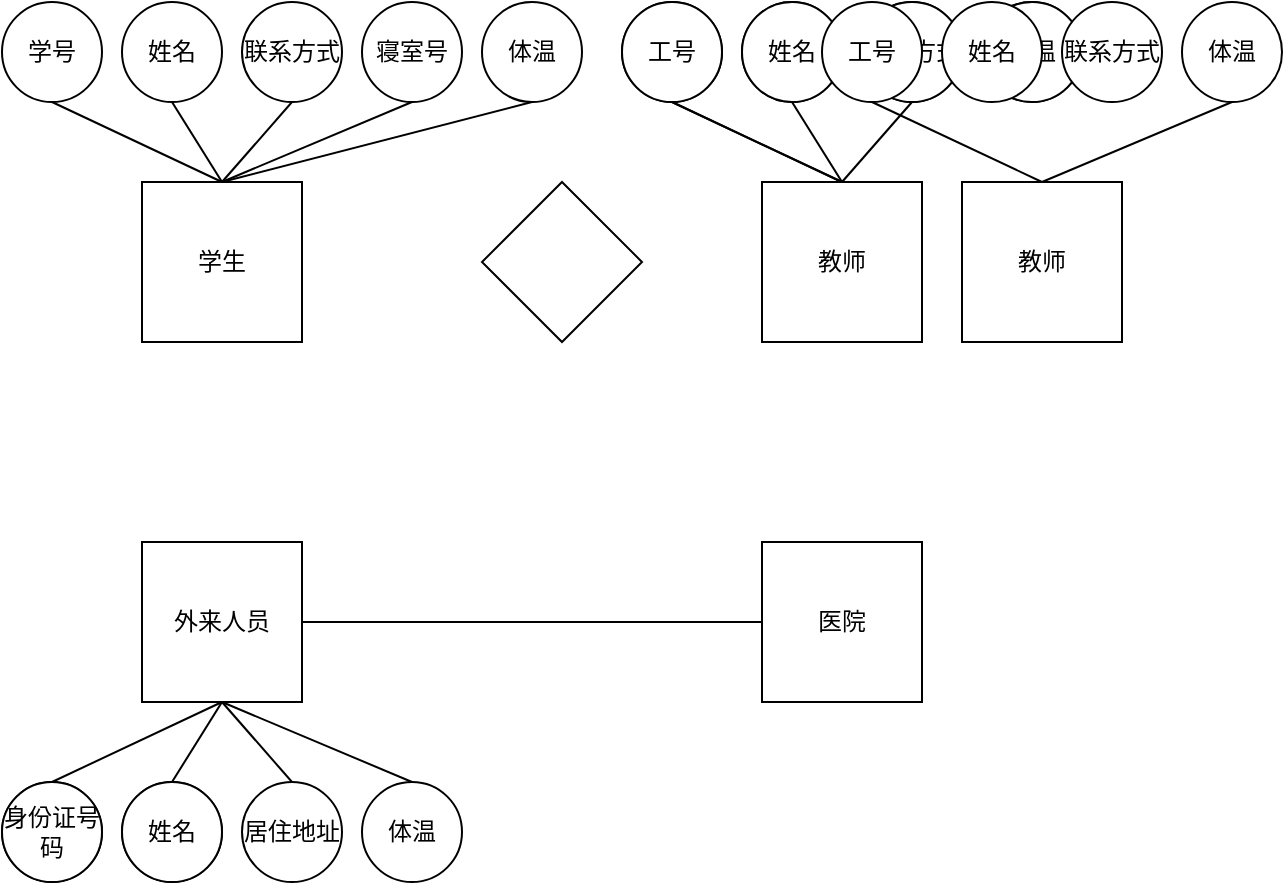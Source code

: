 <mxfile version="13.9.2" type="github">
  <diagram id="KCO1H4rR9zwA9Dpc1VqZ" name="第 1 页">
    <mxGraphModel dx="1038" dy="548" grid="1" gridSize="10" guides="1" tooltips="1" connect="1" arrows="1" fold="1" page="1" pageScale="1" pageWidth="827" pageHeight="1169" math="0" shadow="0">
      <root>
        <mxCell id="0" />
        <mxCell id="1" parent="0" />
        <mxCell id="b61sdNrOb1ijLtI7mMx8-1" value="学生" style="whiteSpace=wrap;html=1;aspect=fixed;" parent="1" vertex="1">
          <mxGeometry x="80" y="120" width="80" height="80" as="geometry" />
        </mxCell>
        <mxCell id="b61sdNrOb1ijLtI7mMx8-2" value="教师" style="whiteSpace=wrap;html=1;aspect=fixed;" parent="1" vertex="1">
          <mxGeometry x="390" y="120" width="80" height="80" as="geometry" />
        </mxCell>
        <mxCell id="b61sdNrOb1ijLtI7mMx8-3" value="医院" style="whiteSpace=wrap;html=1;aspect=fixed;" parent="1" vertex="1">
          <mxGeometry x="390" y="300" width="80" height="80" as="geometry" />
        </mxCell>
        <mxCell id="EA4FkvidBsZfzn7JInIC-3" style="edgeStyle=none;rounded=0;orthogonalLoop=1;jettySize=auto;html=1;exitX=1;exitY=0.5;exitDx=0;exitDy=0;entryX=0;entryY=0.5;entryDx=0;entryDy=0;endArrow=none;endFill=0;" parent="1" source="b61sdNrOb1ijLtI7mMx8-4" target="b61sdNrOb1ijLtI7mMx8-3" edge="1">
          <mxGeometry relative="1" as="geometry" />
        </mxCell>
        <mxCell id="b61sdNrOb1ijLtI7mMx8-4" value="外来人员" style="whiteSpace=wrap;html=1;aspect=fixed;" parent="1" vertex="1">
          <mxGeometry x="80" y="300" width="80" height="80" as="geometry" />
        </mxCell>
        <mxCell id="7qtBf7vwf03u_CjeDu0E-7" style="edgeStyle=none;rounded=0;orthogonalLoop=1;jettySize=auto;html=1;exitX=0.5;exitY=1;exitDx=0;exitDy=0;entryX=0.5;entryY=0;entryDx=0;entryDy=0;endArrow=none;endFill=0;" parent="1" source="7qtBf7vwf03u_CjeDu0E-1" target="b61sdNrOb1ijLtI7mMx8-1" edge="1">
          <mxGeometry relative="1" as="geometry" />
        </mxCell>
        <mxCell id="7qtBf7vwf03u_CjeDu0E-1" value="姓名" style="ellipse;whiteSpace=wrap;html=1;aspect=fixed;" parent="1" vertex="1">
          <mxGeometry x="70" y="30" width="50" height="50" as="geometry" />
        </mxCell>
        <mxCell id="7qtBf7vwf03u_CjeDu0E-6" style="rounded=0;orthogonalLoop=1;jettySize=auto;html=1;exitX=0.5;exitY=1;exitDx=0;exitDy=0;entryX=0.5;entryY=0;entryDx=0;entryDy=0;endArrow=none;endFill=0;" parent="1" source="7qtBf7vwf03u_CjeDu0E-2" target="b61sdNrOb1ijLtI7mMx8-1" edge="1">
          <mxGeometry relative="1" as="geometry" />
        </mxCell>
        <mxCell id="7qtBf7vwf03u_CjeDu0E-2" value="学号" style="ellipse;whiteSpace=wrap;html=1;aspect=fixed;" parent="1" vertex="1">
          <mxGeometry x="10" y="30" width="50" height="50" as="geometry" />
        </mxCell>
        <mxCell id="7qtBf7vwf03u_CjeDu0E-8" style="edgeStyle=none;rounded=0;orthogonalLoop=1;jettySize=auto;html=1;exitX=0.5;exitY=1;exitDx=0;exitDy=0;endArrow=none;endFill=0;" parent="1" source="7qtBf7vwf03u_CjeDu0E-3" edge="1">
          <mxGeometry relative="1" as="geometry">
            <mxPoint x="120" y="120" as="targetPoint" />
          </mxGeometry>
        </mxCell>
        <mxCell id="7qtBf7vwf03u_CjeDu0E-3" value="联系方式" style="ellipse;whiteSpace=wrap;html=1;aspect=fixed;" parent="1" vertex="1">
          <mxGeometry x="130" y="30" width="50" height="50" as="geometry" />
        </mxCell>
        <mxCell id="7qtBf7vwf03u_CjeDu0E-9" style="edgeStyle=none;rounded=0;orthogonalLoop=1;jettySize=auto;html=1;exitX=0.5;exitY=1;exitDx=0;exitDy=0;endArrow=none;endFill=0;" parent="1" source="7qtBf7vwf03u_CjeDu0E-4" edge="1">
          <mxGeometry relative="1" as="geometry">
            <mxPoint x="120" y="120" as="targetPoint" />
          </mxGeometry>
        </mxCell>
        <mxCell id="7qtBf7vwf03u_CjeDu0E-4" value="寝室号" style="ellipse;whiteSpace=wrap;html=1;aspect=fixed;" parent="1" vertex="1">
          <mxGeometry x="190" y="30" width="50" height="50" as="geometry" />
        </mxCell>
        <mxCell id="7qtBf7vwf03u_CjeDu0E-10" style="edgeStyle=none;rounded=0;orthogonalLoop=1;jettySize=auto;html=1;exitX=0.5;exitY=1;exitDx=0;exitDy=0;entryX=0.5;entryY=0;entryDx=0;entryDy=0;endArrow=none;endFill=0;" parent="1" source="7qtBf7vwf03u_CjeDu0E-5" target="b61sdNrOb1ijLtI7mMx8-1" edge="1">
          <mxGeometry relative="1" as="geometry" />
        </mxCell>
        <mxCell id="7qtBf7vwf03u_CjeDu0E-5" value="体温" style="ellipse;whiteSpace=wrap;html=1;aspect=fixed;" parent="1" vertex="1">
          <mxGeometry x="250" y="30" width="50" height="50" as="geometry" />
        </mxCell>
        <mxCell id="unYZL8rSU1h0fPBsATKe-5" style="rounded=0;orthogonalLoop=1;jettySize=auto;html=1;exitX=0.5;exitY=1;exitDx=0;exitDy=0;entryX=0.5;entryY=0;entryDx=0;entryDy=0;endArrow=none;endFill=0;" parent="1" source="unYZL8rSU1h0fPBsATKe-1" target="b61sdNrOb1ijLtI7mMx8-2" edge="1">
          <mxGeometry relative="1" as="geometry" />
        </mxCell>
        <mxCell id="unYZL8rSU1h0fPBsATKe-1" value="工号" style="ellipse;whiteSpace=wrap;html=1;aspect=fixed;" parent="1" vertex="1">
          <mxGeometry x="320" y="30" width="50" height="50" as="geometry" />
        </mxCell>
        <mxCell id="unYZL8rSU1h0fPBsATKe-6" style="edgeStyle=none;rounded=0;orthogonalLoop=1;jettySize=auto;html=1;exitX=0.5;exitY=1;exitDx=0;exitDy=0;endArrow=none;endFill=0;" parent="1" source="unYZL8rSU1h0fPBsATKe-2" edge="1">
          <mxGeometry relative="1" as="geometry">
            <mxPoint x="430" y="120" as="targetPoint" />
          </mxGeometry>
        </mxCell>
        <mxCell id="unYZL8rSU1h0fPBsATKe-2" value="姓名" style="ellipse;whiteSpace=wrap;html=1;aspect=fixed;" parent="1" vertex="1">
          <mxGeometry x="380" y="30" width="50" height="50" as="geometry" />
        </mxCell>
        <mxCell id="unYZL8rSU1h0fPBsATKe-7" style="edgeStyle=none;rounded=0;orthogonalLoop=1;jettySize=auto;html=1;exitX=0.5;exitY=1;exitDx=0;exitDy=0;endArrow=none;endFill=0;" parent="1" source="unYZL8rSU1h0fPBsATKe-3" edge="1">
          <mxGeometry relative="1" as="geometry">
            <mxPoint x="430" y="120" as="targetPoint" />
          </mxGeometry>
        </mxCell>
        <mxCell id="unYZL8rSU1h0fPBsATKe-3" value="联系方式" style="ellipse;whiteSpace=wrap;html=1;aspect=fixed;" parent="1" vertex="1">
          <mxGeometry x="440" y="30" width="50" height="50" as="geometry" />
        </mxCell>
        <mxCell id="unYZL8rSU1h0fPBsATKe-8" style="edgeStyle=none;rounded=0;orthogonalLoop=1;jettySize=auto;html=1;exitX=0.5;exitY=1;exitDx=0;exitDy=0;endArrow=none;endFill=0;" parent="1" edge="1">
          <mxGeometry relative="1" as="geometry">
            <mxPoint x="530" y="120" as="targetPoint" />
            <mxPoint x="625" y="80" as="sourcePoint" />
          </mxGeometry>
        </mxCell>
        <mxCell id="unYZL8rSU1h0fPBsATKe-4" value="体温" style="ellipse;whiteSpace=wrap;html=1;aspect=fixed;" parent="1" vertex="1">
          <mxGeometry x="500" y="30" width="50" height="50" as="geometry" />
        </mxCell>
        <mxCell id="unYZL8rSU1h0fPBsATKe-9" value="身份证号码" style="ellipse;whiteSpace=wrap;html=1;aspect=fixed;" parent="1" vertex="1">
          <mxGeometry x="10" y="420" width="50" height="50" as="geometry" />
        </mxCell>
        <mxCell id="unYZL8rSU1h0fPBsATKe-10" value="姓名" style="ellipse;whiteSpace=wrap;html=1;aspect=fixed;" parent="1" vertex="1">
          <mxGeometry x="70" y="420" width="50" height="50" as="geometry" />
        </mxCell>
        <mxCell id="TvAXjNbtjJ89C0bE3LQs-5" style="edgeStyle=none;rounded=0;orthogonalLoop=1;jettySize=auto;html=1;exitX=0.5;exitY=0;exitDx=0;exitDy=0;endArrow=none;endFill=0;" parent="1" source="unYZL8rSU1h0fPBsATKe-11" edge="1">
          <mxGeometry relative="1" as="geometry">
            <mxPoint x="120" y="380" as="targetPoint" />
          </mxGeometry>
        </mxCell>
        <mxCell id="unYZL8rSU1h0fPBsATKe-11" value="居住地址" style="ellipse;whiteSpace=wrap;html=1;aspect=fixed;" parent="1" vertex="1">
          <mxGeometry x="130" y="420" width="50" height="50" as="geometry" />
        </mxCell>
        <mxCell id="EA4FkvidBsZfzn7JInIC-1" style="rounded=0;orthogonalLoop=1;jettySize=auto;html=1;exitX=0.5;exitY=0;exitDx=0;exitDy=0;endArrow=none;endFill=0;" parent="1" source="unYZL8rSU1h0fPBsATKe-12" edge="1">
          <mxGeometry relative="1" as="geometry">
            <mxPoint x="120" y="380" as="targetPoint" />
          </mxGeometry>
        </mxCell>
        <mxCell id="unYZL8rSU1h0fPBsATKe-12" value="体温" style="ellipse;whiteSpace=wrap;html=1;aspect=fixed;" parent="1" vertex="1">
          <mxGeometry x="190" y="420" width="50" height="50" as="geometry" />
        </mxCell>
        <mxCell id="TvAXjNbtjJ89C0bE3LQs-3" style="rounded=0;orthogonalLoop=1;jettySize=auto;html=1;exitX=0.5;exitY=0;exitDx=0;exitDy=0;entryX=0.5;entryY=1;entryDx=0;entryDy=0;endArrow=none;endFill=0;" parent="1" source="TvAXjNbtjJ89C0bE3LQs-1" target="b61sdNrOb1ijLtI7mMx8-4" edge="1">
          <mxGeometry relative="1" as="geometry" />
        </mxCell>
        <mxCell id="TvAXjNbtjJ89C0bE3LQs-1" value="身份证号码" style="ellipse;whiteSpace=wrap;html=1;aspect=fixed;" parent="1" vertex="1">
          <mxGeometry x="10" y="420" width="50" height="50" as="geometry" />
        </mxCell>
        <mxCell id="TvAXjNbtjJ89C0bE3LQs-4" style="edgeStyle=none;rounded=0;orthogonalLoop=1;jettySize=auto;html=1;exitX=0.5;exitY=0;exitDx=0;exitDy=0;endArrow=none;endFill=0;" parent="1" source="TvAXjNbtjJ89C0bE3LQs-2" edge="1">
          <mxGeometry relative="1" as="geometry">
            <mxPoint x="120" y="380" as="targetPoint" />
          </mxGeometry>
        </mxCell>
        <mxCell id="TvAXjNbtjJ89C0bE3LQs-2" value="姓名" style="ellipse;whiteSpace=wrap;html=1;aspect=fixed;" parent="1" vertex="1">
          <mxGeometry x="70" y="420" width="50" height="50" as="geometry" />
        </mxCell>
        <mxCell id="7R-bzzH2TMS4uU3eO5y1-1" value="" style="rhombus;whiteSpace=wrap;html=1;" vertex="1" parent="1">
          <mxGeometry x="250" y="120" width="80" height="80" as="geometry" />
        </mxCell>
        <mxCell id="7R-bzzH2TMS4uU3eO5y1-2" value="教师" style="whiteSpace=wrap;html=1;aspect=fixed;" vertex="1" parent="1">
          <mxGeometry x="390" y="120" width="80" height="80" as="geometry" />
        </mxCell>
        <mxCell id="7R-bzzH2TMS4uU3eO5y1-3" value="体温" style="ellipse;whiteSpace=wrap;html=1;aspect=fixed;" vertex="1" parent="1">
          <mxGeometry x="500" y="30" width="50" height="50" as="geometry" />
        </mxCell>
        <mxCell id="7R-bzzH2TMS4uU3eO5y1-4" value="联系方式" style="ellipse;whiteSpace=wrap;html=1;aspect=fixed;" vertex="1" parent="1">
          <mxGeometry x="440" y="30" width="50" height="50" as="geometry" />
        </mxCell>
        <mxCell id="7R-bzzH2TMS4uU3eO5y1-5" value="姓名" style="ellipse;whiteSpace=wrap;html=1;aspect=fixed;" vertex="1" parent="1">
          <mxGeometry x="380" y="30" width="50" height="50" as="geometry" />
        </mxCell>
        <mxCell id="7R-bzzH2TMS4uU3eO5y1-6" value="工号" style="ellipse;whiteSpace=wrap;html=1;aspect=fixed;" vertex="1" parent="1">
          <mxGeometry x="320" y="30" width="50" height="50" as="geometry" />
        </mxCell>
        <mxCell id="7R-bzzH2TMS4uU3eO5y1-7" style="rounded=0;orthogonalLoop=1;jettySize=auto;html=1;exitX=0.5;exitY=1;exitDx=0;exitDy=0;entryX=0.5;entryY=0;entryDx=0;entryDy=0;endArrow=none;endFill=0;" edge="1" source="7R-bzzH2TMS4uU3eO5y1-6" target="7R-bzzH2TMS4uU3eO5y1-2" parent="1">
          <mxGeometry relative="1" as="geometry" />
        </mxCell>
        <mxCell id="7R-bzzH2TMS4uU3eO5y1-8" value="教师" style="whiteSpace=wrap;html=1;aspect=fixed;" vertex="1" parent="1">
          <mxGeometry x="490" y="120" width="80" height="80" as="geometry" />
        </mxCell>
        <mxCell id="7R-bzzH2TMS4uU3eO5y1-9" value="体温" style="ellipse;whiteSpace=wrap;html=1;aspect=fixed;" vertex="1" parent="1">
          <mxGeometry x="600" y="30" width="50" height="50" as="geometry" />
        </mxCell>
        <mxCell id="7R-bzzH2TMS4uU3eO5y1-10" value="联系方式" style="ellipse;whiteSpace=wrap;html=1;aspect=fixed;" vertex="1" parent="1">
          <mxGeometry x="540" y="30" width="50" height="50" as="geometry" />
        </mxCell>
        <mxCell id="7R-bzzH2TMS4uU3eO5y1-11" value="姓名" style="ellipse;whiteSpace=wrap;html=1;aspect=fixed;" vertex="1" parent="1">
          <mxGeometry x="480" y="30" width="50" height="50" as="geometry" />
        </mxCell>
        <mxCell id="7R-bzzH2TMS4uU3eO5y1-12" value="工号" style="ellipse;whiteSpace=wrap;html=1;aspect=fixed;" vertex="1" parent="1">
          <mxGeometry x="420" y="30" width="50" height="50" as="geometry" />
        </mxCell>
        <mxCell id="7R-bzzH2TMS4uU3eO5y1-13" style="rounded=0;orthogonalLoop=1;jettySize=auto;html=1;exitX=0.5;exitY=1;exitDx=0;exitDy=0;entryX=0.5;entryY=0;entryDx=0;entryDy=0;endArrow=none;endFill=0;" edge="1" source="7R-bzzH2TMS4uU3eO5y1-12" target="7R-bzzH2TMS4uU3eO5y1-8" parent="1">
          <mxGeometry relative="1" as="geometry" />
        </mxCell>
      </root>
    </mxGraphModel>
  </diagram>
</mxfile>
